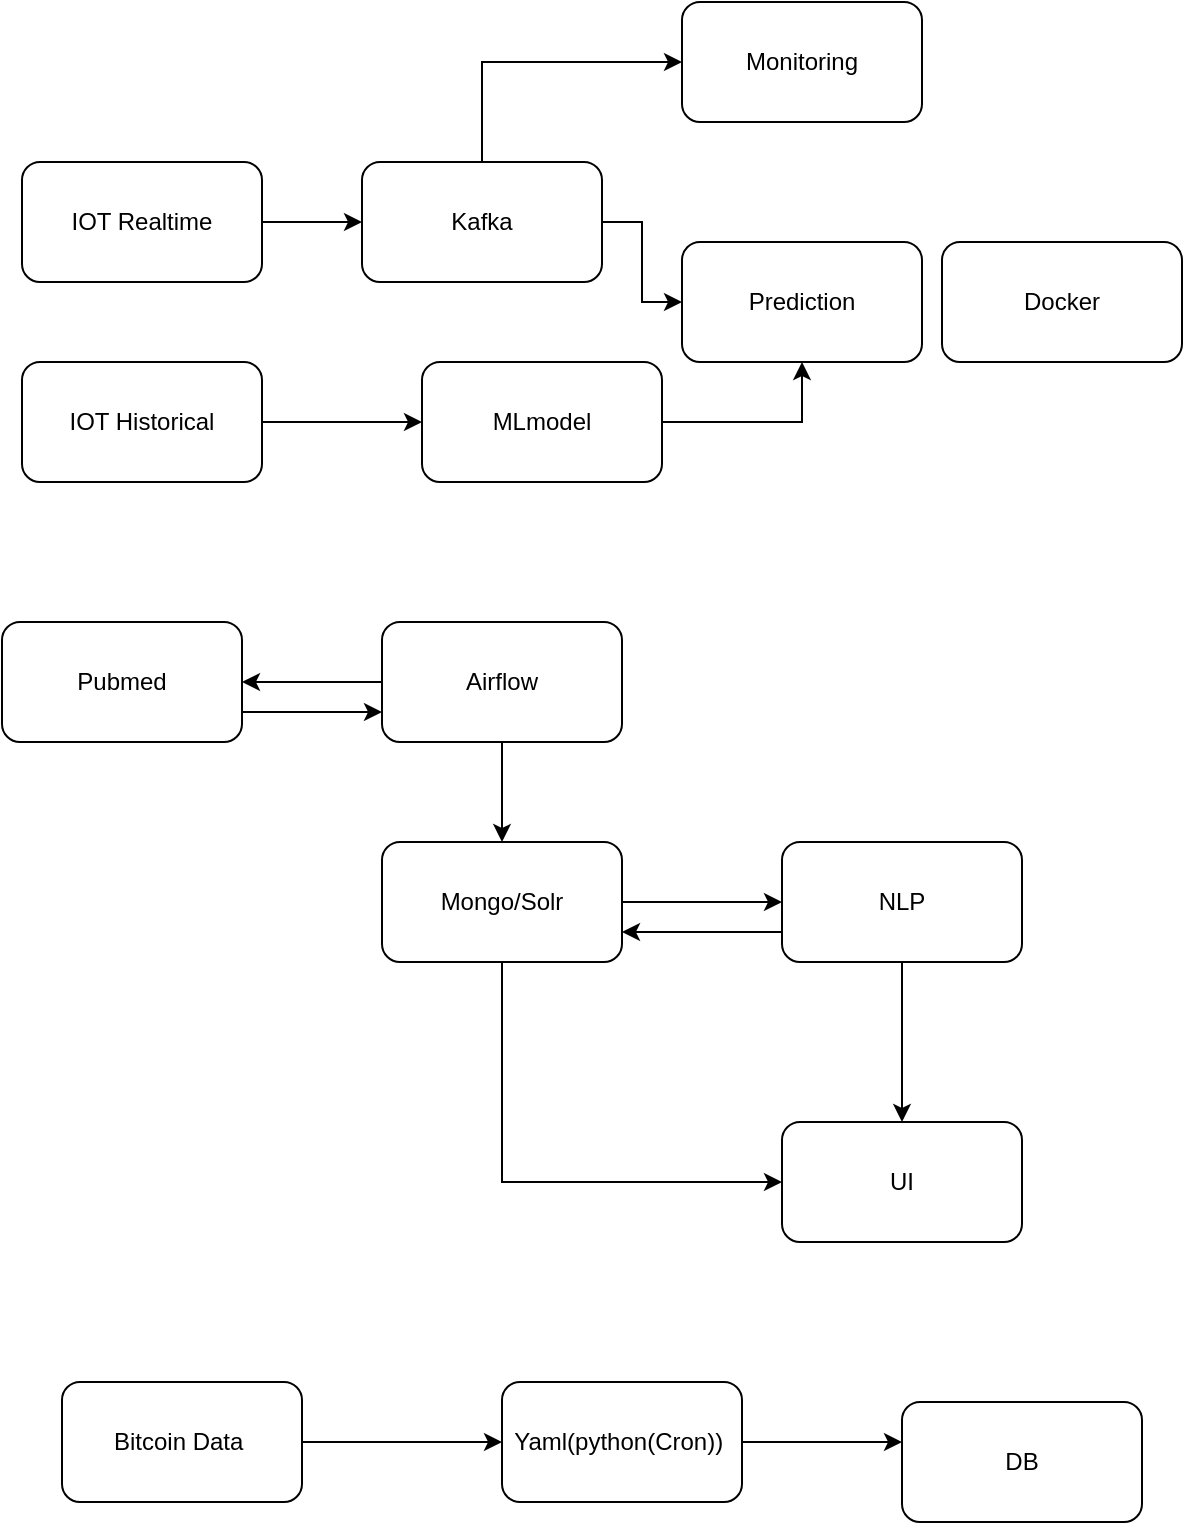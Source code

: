<mxfile version="20.3.6" type="device"><diagram id="qZloC4Zm7ADGKQLjjs21" name="Page-1"><mxGraphModel dx="782" dy="460" grid="1" gridSize="10" guides="1" tooltips="1" connect="1" arrows="1" fold="1" page="1" pageScale="1" pageWidth="850" pageHeight="1100" math="0" shadow="0"><root><mxCell id="0"/><mxCell id="1" parent="0"/><mxCell id="KWEd_qvF4Yw9-QBx_tp6-11" style="edgeStyle=orthogonalEdgeStyle;rounded=0;orthogonalLoop=1;jettySize=auto;html=1;exitX=1;exitY=0.5;exitDx=0;exitDy=0;" edge="1" parent="1" source="KWEd_qvF4Yw9-QBx_tp6-1" target="KWEd_qvF4Yw9-QBx_tp6-3"><mxGeometry relative="1" as="geometry"/></mxCell><mxCell id="KWEd_qvF4Yw9-QBx_tp6-1" value="IOT Realtime" style="rounded=1;whiteSpace=wrap;html=1;" vertex="1" parent="1"><mxGeometry x="170" y="170" width="120" height="60" as="geometry"/></mxCell><mxCell id="KWEd_qvF4Yw9-QBx_tp6-2" value="IOT Historical" style="rounded=1;whiteSpace=wrap;html=1;" vertex="1" parent="1"><mxGeometry x="170" y="270" width="120" height="60" as="geometry"/></mxCell><mxCell id="KWEd_qvF4Yw9-QBx_tp6-8" style="edgeStyle=orthogonalEdgeStyle;rounded=0;orthogonalLoop=1;jettySize=auto;html=1;exitX=1;exitY=0.5;exitDx=0;exitDy=0;entryX=0;entryY=0.5;entryDx=0;entryDy=0;" edge="1" parent="1" source="KWEd_qvF4Yw9-QBx_tp6-3" target="KWEd_qvF4Yw9-QBx_tp6-7"><mxGeometry relative="1" as="geometry"/></mxCell><mxCell id="KWEd_qvF4Yw9-QBx_tp6-10" style="edgeStyle=orthogonalEdgeStyle;rounded=0;orthogonalLoop=1;jettySize=auto;html=1;exitX=0.5;exitY=0;exitDx=0;exitDy=0;entryX=0;entryY=0.5;entryDx=0;entryDy=0;" edge="1" parent="1" source="KWEd_qvF4Yw9-QBx_tp6-3" target="KWEd_qvF4Yw9-QBx_tp6-9"><mxGeometry relative="1" as="geometry"/></mxCell><mxCell id="KWEd_qvF4Yw9-QBx_tp6-3" value="Kafka" style="rounded=1;whiteSpace=wrap;html=1;" vertex="1" parent="1"><mxGeometry x="340" y="170" width="120" height="60" as="geometry"/></mxCell><mxCell id="KWEd_qvF4Yw9-QBx_tp6-4" value="Docker" style="rounded=1;whiteSpace=wrap;html=1;" vertex="1" parent="1"><mxGeometry x="630" y="210" width="120" height="60" as="geometry"/></mxCell><mxCell id="KWEd_qvF4Yw9-QBx_tp6-12" style="edgeStyle=orthogonalEdgeStyle;rounded=0;orthogonalLoop=1;jettySize=auto;html=1;exitX=1;exitY=0.5;exitDx=0;exitDy=0;entryX=0.5;entryY=1;entryDx=0;entryDy=0;" edge="1" parent="1" source="KWEd_qvF4Yw9-QBx_tp6-5" target="KWEd_qvF4Yw9-QBx_tp6-7"><mxGeometry relative="1" as="geometry"/></mxCell><mxCell id="KWEd_qvF4Yw9-QBx_tp6-5" value="MLmodel" style="rounded=1;whiteSpace=wrap;html=1;" vertex="1" parent="1"><mxGeometry x="370" y="270" width="120" height="60" as="geometry"/></mxCell><mxCell id="KWEd_qvF4Yw9-QBx_tp6-6" value="" style="edgeStyle=orthogonalEdgeStyle;rounded=0;orthogonalLoop=1;jettySize=auto;html=1;" edge="1" parent="1" source="KWEd_qvF4Yw9-QBx_tp6-2" target="KWEd_qvF4Yw9-QBx_tp6-5"><mxGeometry relative="1" as="geometry"/></mxCell><mxCell id="KWEd_qvF4Yw9-QBx_tp6-7" value="Prediction" style="rounded=1;whiteSpace=wrap;html=1;" vertex="1" parent="1"><mxGeometry x="500" y="210" width="120" height="60" as="geometry"/></mxCell><mxCell id="KWEd_qvF4Yw9-QBx_tp6-9" value="Monitoring" style="rounded=1;whiteSpace=wrap;html=1;" vertex="1" parent="1"><mxGeometry x="500" y="90" width="120" height="60" as="geometry"/></mxCell><mxCell id="KWEd_qvF4Yw9-QBx_tp6-17" style="edgeStyle=orthogonalEdgeStyle;rounded=0;orthogonalLoop=1;jettySize=auto;html=1;exitX=1;exitY=0.75;exitDx=0;exitDy=0;entryX=0;entryY=0.75;entryDx=0;entryDy=0;" edge="1" parent="1" source="KWEd_qvF4Yw9-QBx_tp6-13" target="KWEd_qvF4Yw9-QBx_tp6-14"><mxGeometry relative="1" as="geometry"/></mxCell><mxCell id="KWEd_qvF4Yw9-QBx_tp6-13" value="Pubmed" style="rounded=1;whiteSpace=wrap;html=1;" vertex="1" parent="1"><mxGeometry x="160" y="400" width="120" height="60" as="geometry"/></mxCell><mxCell id="KWEd_qvF4Yw9-QBx_tp6-15" style="edgeStyle=orthogonalEdgeStyle;rounded=0;orthogonalLoop=1;jettySize=auto;html=1;exitX=0;exitY=0.5;exitDx=0;exitDy=0;" edge="1" parent="1" source="KWEd_qvF4Yw9-QBx_tp6-14" target="KWEd_qvF4Yw9-QBx_tp6-13"><mxGeometry relative="1" as="geometry"/></mxCell><mxCell id="KWEd_qvF4Yw9-QBx_tp6-18" style="edgeStyle=orthogonalEdgeStyle;rounded=0;orthogonalLoop=1;jettySize=auto;html=1;exitX=0.5;exitY=1;exitDx=0;exitDy=0;entryX=0.5;entryY=0;entryDx=0;entryDy=0;" edge="1" parent="1" source="KWEd_qvF4Yw9-QBx_tp6-14" target="KWEd_qvF4Yw9-QBx_tp6-16"><mxGeometry relative="1" as="geometry"/></mxCell><mxCell id="KWEd_qvF4Yw9-QBx_tp6-14" value="Airflow" style="rounded=1;whiteSpace=wrap;html=1;" vertex="1" parent="1"><mxGeometry x="350" y="400" width="120" height="60" as="geometry"/></mxCell><mxCell id="KWEd_qvF4Yw9-QBx_tp6-20" style="edgeStyle=orthogonalEdgeStyle;rounded=0;orthogonalLoop=1;jettySize=auto;html=1;exitX=1;exitY=0.5;exitDx=0;exitDy=0;" edge="1" parent="1" source="KWEd_qvF4Yw9-QBx_tp6-16" target="KWEd_qvF4Yw9-QBx_tp6-19"><mxGeometry relative="1" as="geometry"/></mxCell><mxCell id="KWEd_qvF4Yw9-QBx_tp6-24" style="edgeStyle=orthogonalEdgeStyle;rounded=0;orthogonalLoop=1;jettySize=auto;html=1;exitX=0.5;exitY=1;exitDx=0;exitDy=0;entryX=0;entryY=0.5;entryDx=0;entryDy=0;" edge="1" parent="1" source="KWEd_qvF4Yw9-QBx_tp6-16" target="KWEd_qvF4Yw9-QBx_tp6-21"><mxGeometry relative="1" as="geometry"/></mxCell><mxCell id="KWEd_qvF4Yw9-QBx_tp6-16" value="Mongo/Solr" style="rounded=1;whiteSpace=wrap;html=1;" vertex="1" parent="1"><mxGeometry x="350" y="510" width="120" height="60" as="geometry"/></mxCell><mxCell id="KWEd_qvF4Yw9-QBx_tp6-22" style="edgeStyle=orthogonalEdgeStyle;rounded=0;orthogonalLoop=1;jettySize=auto;html=1;exitX=0;exitY=0.75;exitDx=0;exitDy=0;entryX=1;entryY=0.75;entryDx=0;entryDy=0;" edge="1" parent="1" source="KWEd_qvF4Yw9-QBx_tp6-19" target="KWEd_qvF4Yw9-QBx_tp6-16"><mxGeometry relative="1" as="geometry"/></mxCell><mxCell id="KWEd_qvF4Yw9-QBx_tp6-25" style="edgeStyle=orthogonalEdgeStyle;rounded=0;orthogonalLoop=1;jettySize=auto;html=1;exitX=0.5;exitY=1;exitDx=0;exitDy=0;entryX=0.5;entryY=0;entryDx=0;entryDy=0;" edge="1" parent="1" source="KWEd_qvF4Yw9-QBx_tp6-19" target="KWEd_qvF4Yw9-QBx_tp6-21"><mxGeometry relative="1" as="geometry"/></mxCell><mxCell id="KWEd_qvF4Yw9-QBx_tp6-19" value="NLP" style="rounded=1;whiteSpace=wrap;html=1;" vertex="1" parent="1"><mxGeometry x="550" y="510" width="120" height="60" as="geometry"/></mxCell><mxCell id="KWEd_qvF4Yw9-QBx_tp6-21" value="UI" style="rounded=1;whiteSpace=wrap;html=1;" vertex="1" parent="1"><mxGeometry x="550" y="650" width="120" height="60" as="geometry"/></mxCell><mxCell id="KWEd_qvF4Yw9-QBx_tp6-28" style="edgeStyle=orthogonalEdgeStyle;rounded=0;orthogonalLoop=1;jettySize=auto;html=1;exitX=1;exitY=0.5;exitDx=0;exitDy=0;" edge="1" parent="1" source="KWEd_qvF4Yw9-QBx_tp6-26" target="KWEd_qvF4Yw9-QBx_tp6-27"><mxGeometry relative="1" as="geometry"/></mxCell><mxCell id="KWEd_qvF4Yw9-QBx_tp6-26" value="Bitcoin Data&amp;nbsp;" style="rounded=1;whiteSpace=wrap;html=1;" vertex="1" parent="1"><mxGeometry x="190" y="780" width="120" height="60" as="geometry"/></mxCell><mxCell id="KWEd_qvF4Yw9-QBx_tp6-29" style="edgeStyle=orthogonalEdgeStyle;rounded=0;orthogonalLoop=1;jettySize=auto;html=1;exitX=1;exitY=0.5;exitDx=0;exitDy=0;" edge="1" parent="1" source="KWEd_qvF4Yw9-QBx_tp6-27"><mxGeometry relative="1" as="geometry"><mxPoint x="610" y="810" as="targetPoint"/></mxGeometry></mxCell><mxCell id="KWEd_qvF4Yw9-QBx_tp6-27" value="Yaml(python(Cron))&amp;nbsp;" style="rounded=1;whiteSpace=wrap;html=1;" vertex="1" parent="1"><mxGeometry x="410" y="780" width="120" height="60" as="geometry"/></mxCell><mxCell id="KWEd_qvF4Yw9-QBx_tp6-30" value="DB" style="rounded=1;whiteSpace=wrap;html=1;" vertex="1" parent="1"><mxGeometry x="610" y="790" width="120" height="60" as="geometry"/></mxCell></root></mxGraphModel></diagram></mxfile>